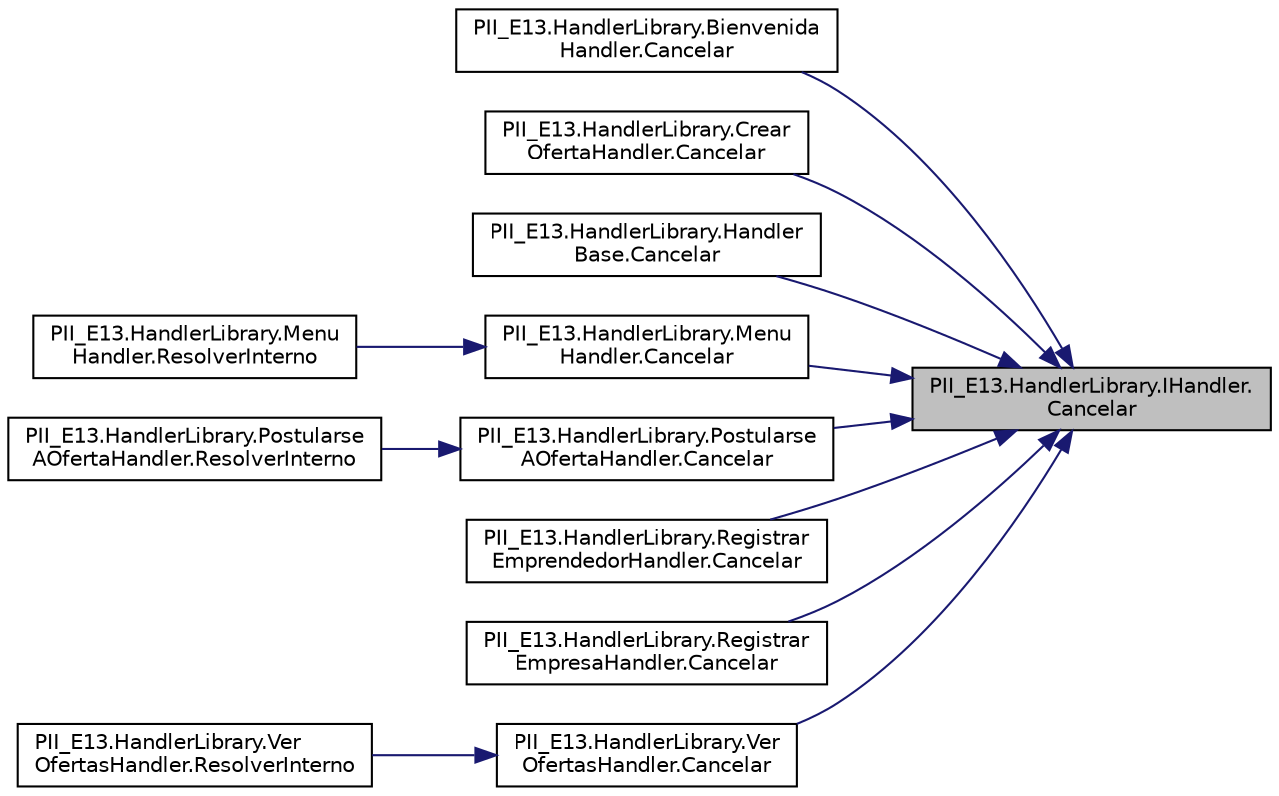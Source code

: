 digraph "PII_E13.HandlerLibrary.IHandler.Cancelar"
{
 // INTERACTIVE_SVG=YES
 // LATEX_PDF_SIZE
  edge [fontname="Helvetica",fontsize="10",labelfontname="Helvetica",labelfontsize="10"];
  node [fontname="Helvetica",fontsize="10",shape=record];
  rankdir="RL";
  Node1 [label="PII_E13.HandlerLibrary.IHandler.\lCancelar",height=0.2,width=0.4,color="black", fillcolor="grey75", style="filled", fontcolor="black",tooltip="Retorna este \"handler\" al estado inicial y cancela el próximo \"handler\" si existe...."];
  Node1 -> Node2 [dir="back",color="midnightblue",fontsize="10",style="solid",fontname="Helvetica"];
  Node2 [label="PII_E13.HandlerLibrary.Bienvenida\lHandler.Cancelar",height=0.2,width=0.4,color="black", fillcolor="white", style="filled",URL="$classPII__E13_1_1HandlerLibrary_1_1BienvenidaHandler.html#af6fab764babe58ae7f5cbf2ad157291c",tooltip="Retorna este \"handler\" al estado inicial."];
  Node1 -> Node3 [dir="back",color="midnightblue",fontsize="10",style="solid",fontname="Helvetica"];
  Node3 [label="PII_E13.HandlerLibrary.Crear\lOfertaHandler.Cancelar",height=0.2,width=0.4,color="black", fillcolor="white", style="filled",URL="$classPII__E13_1_1HandlerLibrary_1_1CrearOfertaHandler.html#aee0c09bf7f86a72a5985dda027287cf9",tooltip="Retorna este \"handler\" al estado inicial. En los \"handler\" sin estado no hace nada...."];
  Node1 -> Node4 [dir="back",color="midnightblue",fontsize="10",style="solid",fontname="Helvetica"];
  Node4 [label="PII_E13.HandlerLibrary.Handler\lBase.Cancelar",height=0.2,width=0.4,color="black", fillcolor="white", style="filled",URL="$classPII__E13_1_1HandlerLibrary_1_1HandlerBase.html#a7faf907ab98b47b28b98faa447f7a6d9",tooltip="Retorna este \"handler\" al estado inicial. En los \"handler\" sin estado no hace nada...."];
  Node1 -> Node5 [dir="back",color="midnightblue",fontsize="10",style="solid",fontname="Helvetica"];
  Node5 [label="PII_E13.HandlerLibrary.Menu\lHandler.Cancelar",height=0.2,width=0.4,color="black", fillcolor="white", style="filled",URL="$classPII__E13_1_1HandlerLibrary_1_1MenuHandler.html#ad6b296a9d99c9bfb5165cd1f2300da39",tooltip="Retorna este \"handler\" al estado inicial."];
  Node5 -> Node6 [dir="back",color="midnightblue",fontsize="10",style="solid",fontname="Helvetica"];
  Node6 [label="PII_E13.HandlerLibrary.Menu\lHandler.ResolverInterno",height=0.2,width=0.4,color="black", fillcolor="white", style="filled",URL="$classPII__E13_1_1HandlerLibrary_1_1MenuHandler.html#a829453c1f723052ddeeb7ac74d65cf45",tooltip="La clase procesa el mensaje y retorna true o no lo procesa y retorna false."];
  Node1 -> Node7 [dir="back",color="midnightblue",fontsize="10",style="solid",fontname="Helvetica"];
  Node7 [label="PII_E13.HandlerLibrary.Postularse\lAOfertaHandler.Cancelar",height=0.2,width=0.4,color="black", fillcolor="white", style="filled",URL="$classPII__E13_1_1HandlerLibrary_1_1PostularseAOfertaHandler.html#a025b68c7a94529469b1423fd8b732e64",tooltip="Retorna este \"handler\" al estado inicial."];
  Node7 -> Node8 [dir="back",color="midnightblue",fontsize="10",style="solid",fontname="Helvetica"];
  Node8 [label="PII_E13.HandlerLibrary.Postularse\lAOfertaHandler.ResolverInterno",height=0.2,width=0.4,color="black", fillcolor="white", style="filled",URL="$classPII__E13_1_1HandlerLibrary_1_1PostularseAOfertaHandler.html#a7ff0855ef8e7ff795c9c7d7a339bc0e8",tooltip="La clase procesa el mensaje y retorna true o no lo procesa y retorna false."];
  Node1 -> Node9 [dir="back",color="midnightblue",fontsize="10",style="solid",fontname="Helvetica"];
  Node9 [label="PII_E13.HandlerLibrary.Registrar\lEmprendedorHandler.Cancelar",height=0.2,width=0.4,color="black", fillcolor="white", style="filled",URL="$classPII__E13_1_1HandlerLibrary_1_1RegistrarEmprendedorHandler.html#a2b2a41e4bbf28c35ab35ce91c25676ce",tooltip="Retorna este \"handler\" al estado inicial."];
  Node1 -> Node10 [dir="back",color="midnightblue",fontsize="10",style="solid",fontname="Helvetica"];
  Node10 [label="PII_E13.HandlerLibrary.Registrar\lEmpresaHandler.Cancelar",height=0.2,width=0.4,color="black", fillcolor="white", style="filled",URL="$classPII__E13_1_1HandlerLibrary_1_1RegistrarEmpresaHandler.html#abb606844cb784cec20e23ac3dd2742e7",tooltip="Retorna este \"handler\" al estado inicial."];
  Node1 -> Node11 [dir="back",color="midnightblue",fontsize="10",style="solid",fontname="Helvetica"];
  Node11 [label="PII_E13.HandlerLibrary.Ver\lOfertasHandler.Cancelar",height=0.2,width=0.4,color="black", fillcolor="white", style="filled",URL="$classPII__E13_1_1HandlerLibrary_1_1VerOfertasHandler.html#a288c13f55d96a355e0911f252e1469ad",tooltip="Retorna este \"handler\" al estado inicial."];
  Node11 -> Node12 [dir="back",color="midnightblue",fontsize="10",style="solid",fontname="Helvetica"];
  Node12 [label="PII_E13.HandlerLibrary.Ver\lOfertasHandler.ResolverInterno",height=0.2,width=0.4,color="black", fillcolor="white", style="filled",URL="$classPII__E13_1_1HandlerLibrary_1_1VerOfertasHandler.html#abcb52a35f2cd0445f60740c87d3a2bce",tooltip="La clase procesa el mensaje y retorna true o no lo procesa y retorna false."];
}
